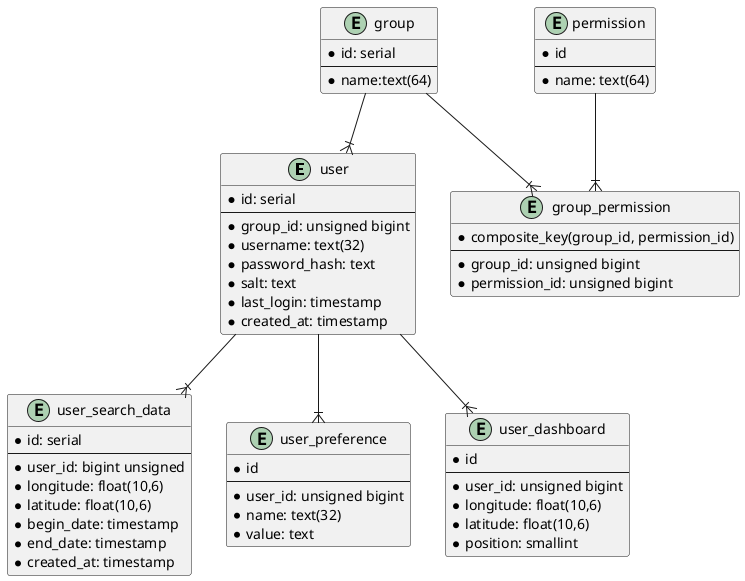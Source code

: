 @startuml

entity user {
    * id: serial
    --
    * group_id: unsigned bigint
    * username: text(32)
    * password_hash: text
    * salt: text
    * last_login: timestamp
    * created_at: timestamp
}

entity group {
    * id: serial
    --
    * name:text(64)
}

entity permission {
    * id
    --
    * name: text(64)
}

entity group_permission{
    * composite_key(group_id, permission_id)
    --
    * group_id: unsigned bigint
    * permission_id: unsigned bigint
}

entity user_search_data {
    * id: serial
    --
    * user_id: bigint unsigned
    * longitude: float(10,6)
    * latitude: float(10,6)
    * begin_date: timestamp
    * end_date: timestamp
    * created_at: timestamp
}

entity user_preference{
    * id
    --
    * user_id: unsigned bigint
    * name: text(32)
    * value: text
}

entity user_dashboard {
    * id
    --
    * user_id: unsigned bigint
    * longitude: float(10,6)
    * latitude: float(10,6)
    * position: smallint
}

user --|{ user_search_data
user --|{ user_dashboard
group --|{ user
group --|{ group_permission
permission --|{ group_permission
user --|{ user_preference

@enduml
